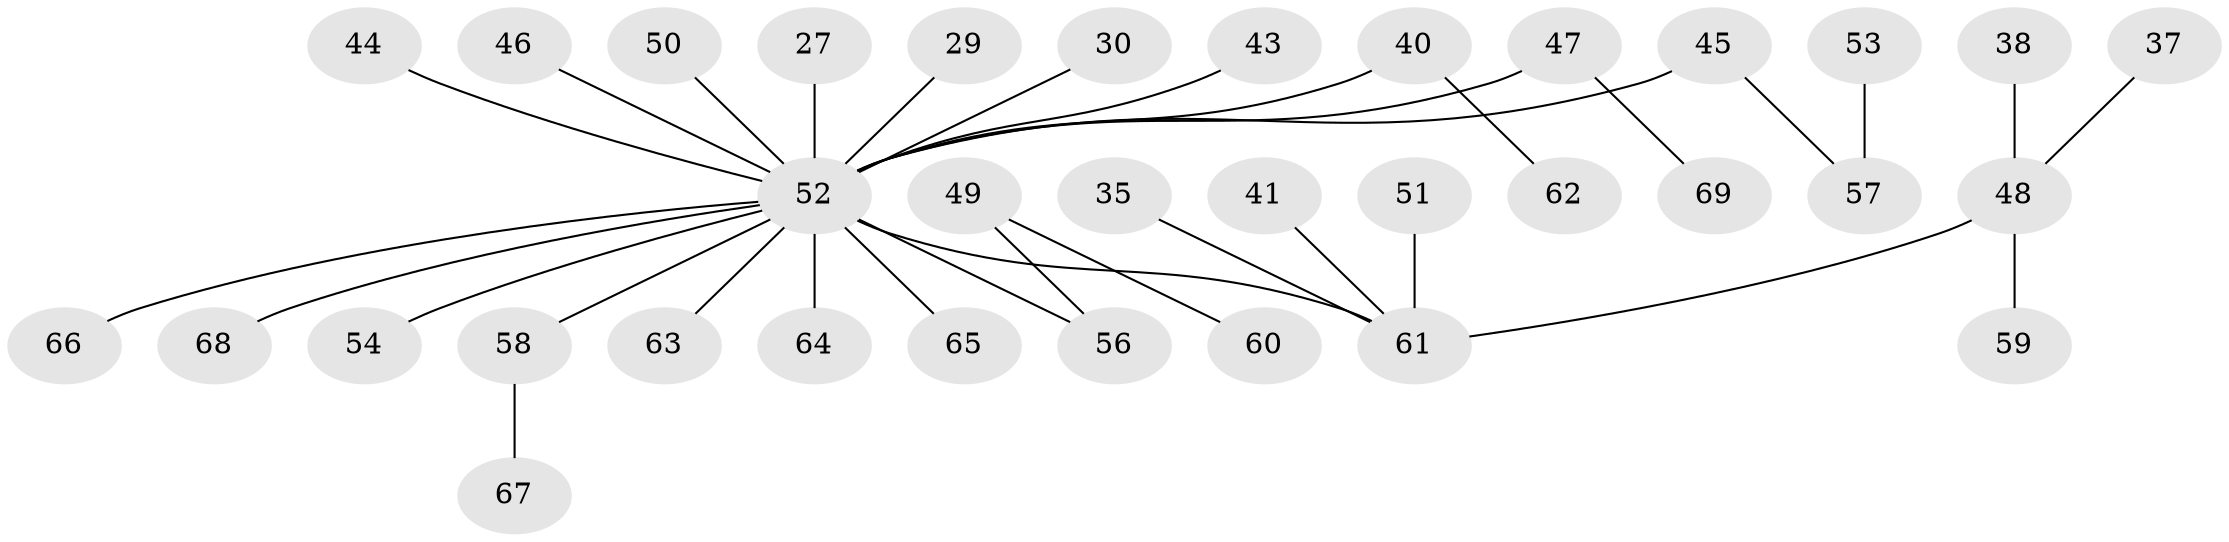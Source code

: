 // original degree distribution, {3: 0.2028985507246377, 8: 0.014492753623188406, 7: 0.028985507246376812, 5: 0.014492753623188406, 2: 0.18840579710144928, 1: 0.5362318840579711, 4: 0.014492753623188406}
// Generated by graph-tools (version 1.1) at 2025/53/03/09/25 04:53:13]
// undirected, 34 vertices, 33 edges
graph export_dot {
graph [start="1"]
  node [color=gray90,style=filled];
  27;
  29;
  30;
  35;
  37;
  38;
  40 [super="+25"];
  41;
  43;
  44;
  45 [super="+6"];
  46;
  47;
  48 [super="+36"];
  49;
  50;
  51;
  52 [super="+18+33+26+34+20"];
  53;
  54;
  56 [super="+42"];
  57 [super="+12"];
  58 [super="+55"];
  59;
  60;
  61 [super="+21+28+23"];
  62;
  63;
  64;
  65 [super="+31"];
  66;
  67;
  68;
  69;
  27 -- 52;
  29 -- 52;
  30 -- 52;
  35 -- 61;
  37 -- 48;
  38 -- 48;
  40 -- 62;
  40 -- 52;
  41 -- 61;
  43 -- 52;
  44 -- 52;
  45 -- 57;
  45 -- 52;
  46 -- 52;
  47 -- 69;
  47 -- 52;
  48 -- 59;
  48 -- 61;
  49 -- 60;
  49 -- 56;
  50 -- 52;
  51 -- 61;
  52 -- 64;
  52 -- 68;
  52 -- 54;
  52 -- 63;
  52 -- 61;
  52 -- 56;
  52 -- 58;
  52 -- 66;
  52 -- 65;
  53 -- 57;
  58 -- 67;
}
